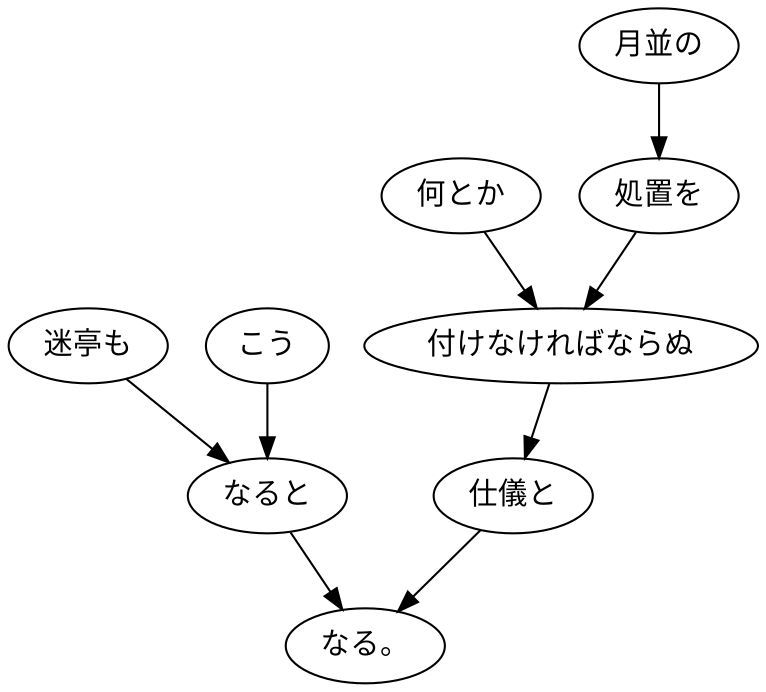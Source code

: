 digraph graph1451 {
	node0 [label="迷亭も"];
	node1 [label="こう"];
	node2 [label="なると"];
	node3 [label="何とか"];
	node4 [label="月並の"];
	node5 [label="処置を"];
	node6 [label="付けなければならぬ"];
	node7 [label="仕儀と"];
	node8 [label="なる。"];
	node0 -> node2;
	node1 -> node2;
	node2 -> node8;
	node3 -> node6;
	node4 -> node5;
	node5 -> node6;
	node6 -> node7;
	node7 -> node8;
}
